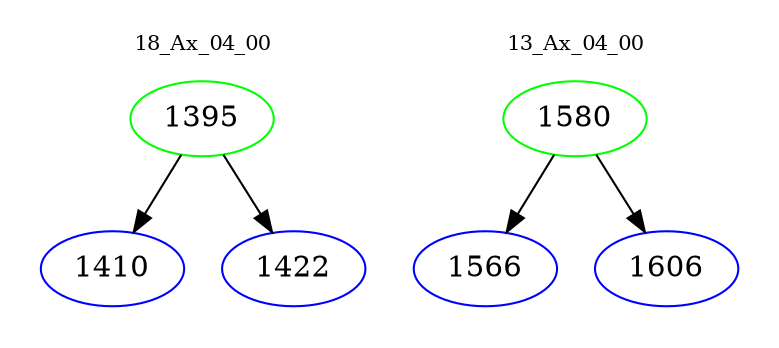 digraph{
subgraph cluster_0 {
color = white
label = "18_Ax_04_00";
fontsize=10;
T0_1395 [label="1395", color="green"]
T0_1395 -> T0_1410 [color="black"]
T0_1410 [label="1410", color="blue"]
T0_1395 -> T0_1422 [color="black"]
T0_1422 [label="1422", color="blue"]
}
subgraph cluster_1 {
color = white
label = "13_Ax_04_00";
fontsize=10;
T1_1580 [label="1580", color="green"]
T1_1580 -> T1_1566 [color="black"]
T1_1566 [label="1566", color="blue"]
T1_1580 -> T1_1606 [color="black"]
T1_1606 [label="1606", color="blue"]
}
}
